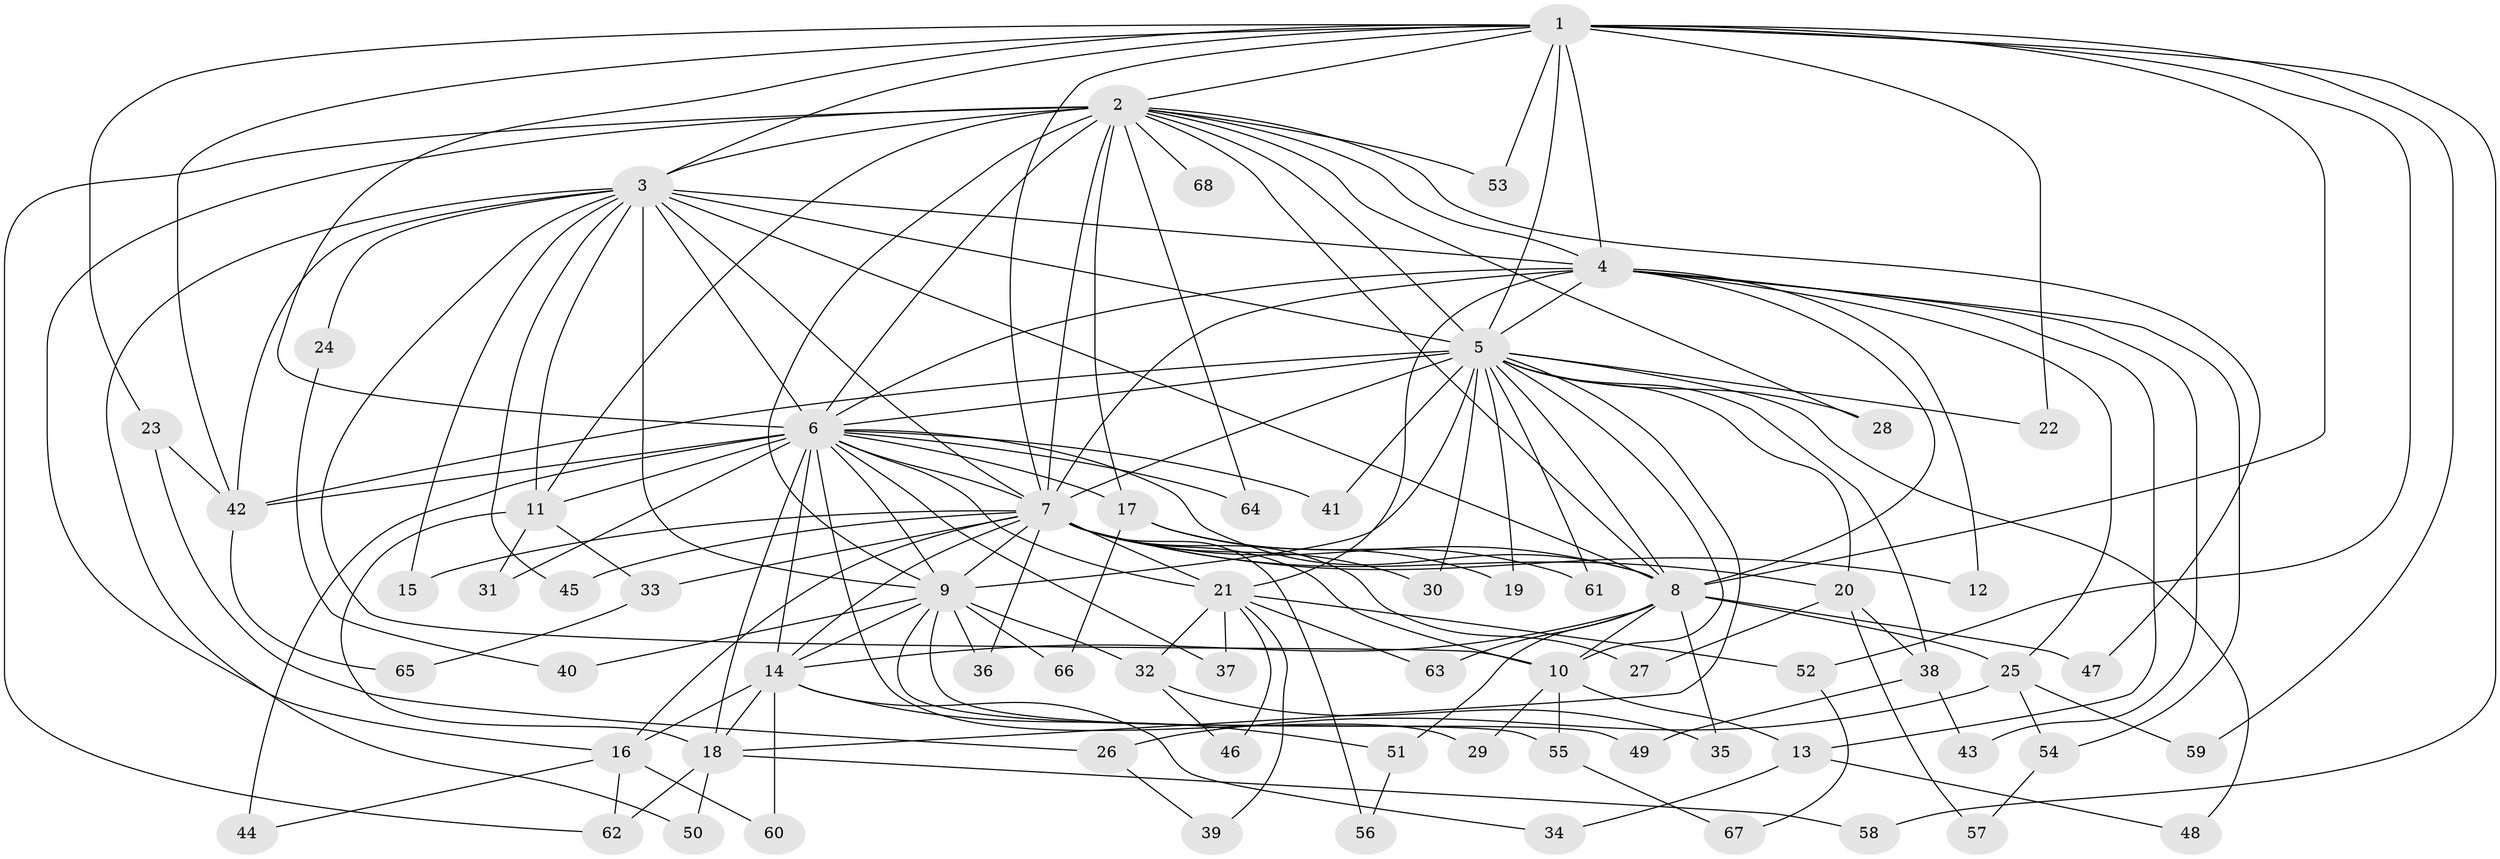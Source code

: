 // original degree distribution, {21: 0.009009009009009009, 24: 0.009009009009009009, 27: 0.009009009009009009, 18: 0.009009009009009009, 22: 0.009009009009009009, 23: 0.009009009009009009, 25: 0.009009009009009009, 14: 0.009009009009009009, 17: 0.018018018018018018, 2: 0.5855855855855856, 6: 0.036036036036036036, 7: 0.018018018018018018, 5: 0.05405405405405406, 4: 0.04504504504504504, 3: 0.15315315315315314, 9: 0.009009009009009009, 8: 0.009009009009009009}
// Generated by graph-tools (version 1.1) at 2025/49/03/04/25 22:49:24]
// undirected, 68 vertices, 161 edges
graph export_dot {
  node [color=gray90,style=filled];
  1;
  2;
  3;
  4;
  5;
  6;
  7;
  8;
  9;
  10;
  11;
  12;
  13;
  14;
  15;
  16;
  17;
  18;
  19;
  20;
  21;
  22;
  23;
  24;
  25;
  26;
  27;
  28;
  29;
  30;
  31;
  32;
  33;
  34;
  35;
  36;
  37;
  38;
  39;
  40;
  41;
  42;
  43;
  44;
  45;
  46;
  47;
  48;
  49;
  50;
  51;
  52;
  53;
  54;
  55;
  56;
  57;
  58;
  59;
  60;
  61;
  62;
  63;
  64;
  65;
  66;
  67;
  68;
  1 -- 2 [weight=2.0];
  1 -- 3 [weight=2.0];
  1 -- 4 [weight=3.0];
  1 -- 5 [weight=2.0];
  1 -- 6 [weight=1.0];
  1 -- 7 [weight=1.0];
  1 -- 8 [weight=2.0];
  1 -- 22 [weight=1.0];
  1 -- 23 [weight=1.0];
  1 -- 42 [weight=1.0];
  1 -- 52 [weight=1.0];
  1 -- 53 [weight=1.0];
  1 -- 58 [weight=1.0];
  1 -- 59 [weight=1.0];
  2 -- 3 [weight=2.0];
  2 -- 4 [weight=1.0];
  2 -- 5 [weight=2.0];
  2 -- 6 [weight=1.0];
  2 -- 7 [weight=1.0];
  2 -- 8 [weight=1.0];
  2 -- 9 [weight=3.0];
  2 -- 11 [weight=1.0];
  2 -- 16 [weight=1.0];
  2 -- 17 [weight=1.0];
  2 -- 28 [weight=1.0];
  2 -- 47 [weight=1.0];
  2 -- 53 [weight=1.0];
  2 -- 62 [weight=1.0];
  2 -- 64 [weight=1.0];
  2 -- 68 [weight=1.0];
  3 -- 4 [weight=3.0];
  3 -- 5 [weight=4.0];
  3 -- 6 [weight=2.0];
  3 -- 7 [weight=2.0];
  3 -- 8 [weight=2.0];
  3 -- 9 [weight=13.0];
  3 -- 10 [weight=2.0];
  3 -- 11 [weight=2.0];
  3 -- 15 [weight=1.0];
  3 -- 24 [weight=1.0];
  3 -- 42 [weight=1.0];
  3 -- 45 [weight=1.0];
  3 -- 50 [weight=1.0];
  4 -- 5 [weight=2.0];
  4 -- 6 [weight=1.0];
  4 -- 7 [weight=2.0];
  4 -- 8 [weight=1.0];
  4 -- 12 [weight=1.0];
  4 -- 13 [weight=1.0];
  4 -- 21 [weight=1.0];
  4 -- 25 [weight=1.0];
  4 -- 43 [weight=1.0];
  4 -- 54 [weight=1.0];
  5 -- 6 [weight=2.0];
  5 -- 7 [weight=2.0];
  5 -- 8 [weight=2.0];
  5 -- 9 [weight=2.0];
  5 -- 10 [weight=1.0];
  5 -- 18 [weight=1.0];
  5 -- 19 [weight=1.0];
  5 -- 20 [weight=1.0];
  5 -- 22 [weight=1.0];
  5 -- 28 [weight=2.0];
  5 -- 30 [weight=1.0];
  5 -- 38 [weight=1.0];
  5 -- 41 [weight=1.0];
  5 -- 42 [weight=2.0];
  5 -- 48 [weight=1.0];
  5 -- 61 [weight=1.0];
  6 -- 7 [weight=2.0];
  6 -- 8 [weight=1.0];
  6 -- 9 [weight=1.0];
  6 -- 11 [weight=1.0];
  6 -- 14 [weight=1.0];
  6 -- 17 [weight=1.0];
  6 -- 18 [weight=1.0];
  6 -- 21 [weight=1.0];
  6 -- 29 [weight=1.0];
  6 -- 31 [weight=1.0];
  6 -- 37 [weight=1.0];
  6 -- 41 [weight=1.0];
  6 -- 42 [weight=1.0];
  6 -- 44 [weight=1.0];
  6 -- 64 [weight=1.0];
  7 -- 8 [weight=1.0];
  7 -- 9 [weight=1.0];
  7 -- 10 [weight=1.0];
  7 -- 12 [weight=1.0];
  7 -- 14 [weight=1.0];
  7 -- 15 [weight=1.0];
  7 -- 16 [weight=1.0];
  7 -- 20 [weight=1.0];
  7 -- 21 [weight=1.0];
  7 -- 27 [weight=1.0];
  7 -- 30 [weight=1.0];
  7 -- 33 [weight=1.0];
  7 -- 36 [weight=1.0];
  7 -- 45 [weight=1.0];
  7 -- 56 [weight=1.0];
  8 -- 10 [weight=1.0];
  8 -- 14 [weight=1.0];
  8 -- 25 [weight=1.0];
  8 -- 35 [weight=1.0];
  8 -- 47 [weight=1.0];
  8 -- 51 [weight=1.0];
  8 -- 63 [weight=1.0];
  9 -- 14 [weight=2.0];
  9 -- 32 [weight=2.0];
  9 -- 36 [weight=1.0];
  9 -- 40 [weight=1.0];
  9 -- 49 [weight=1.0];
  9 -- 55 [weight=1.0];
  9 -- 66 [weight=1.0];
  10 -- 13 [weight=1.0];
  10 -- 29 [weight=1.0];
  10 -- 55 [weight=1.0];
  11 -- 18 [weight=1.0];
  11 -- 31 [weight=1.0];
  11 -- 33 [weight=1.0];
  13 -- 34 [weight=1.0];
  13 -- 48 [weight=1.0];
  14 -- 16 [weight=1.0];
  14 -- 18 [weight=1.0];
  14 -- 34 [weight=1.0];
  14 -- 51 [weight=1.0];
  14 -- 60 [weight=1.0];
  16 -- 44 [weight=1.0];
  16 -- 60 [weight=1.0];
  16 -- 62 [weight=1.0];
  17 -- 19 [weight=1.0];
  17 -- 61 [weight=1.0];
  17 -- 66 [weight=1.0];
  18 -- 50 [weight=1.0];
  18 -- 58 [weight=1.0];
  18 -- 62 [weight=1.0];
  20 -- 27 [weight=1.0];
  20 -- 38 [weight=1.0];
  20 -- 57 [weight=1.0];
  21 -- 32 [weight=1.0];
  21 -- 37 [weight=1.0];
  21 -- 39 [weight=1.0];
  21 -- 46 [weight=1.0];
  21 -- 52 [weight=1.0];
  21 -- 63 [weight=1.0];
  23 -- 26 [weight=1.0];
  23 -- 42 [weight=1.0];
  24 -- 40 [weight=1.0];
  25 -- 26 [weight=1.0];
  25 -- 54 [weight=1.0];
  25 -- 59 [weight=1.0];
  26 -- 39 [weight=1.0];
  32 -- 35 [weight=1.0];
  32 -- 46 [weight=1.0];
  33 -- 65 [weight=1.0];
  38 -- 43 [weight=1.0];
  38 -- 49 [weight=1.0];
  42 -- 65 [weight=1.0];
  51 -- 56 [weight=1.0];
  52 -- 67 [weight=1.0];
  54 -- 57 [weight=1.0];
  55 -- 67 [weight=1.0];
}
